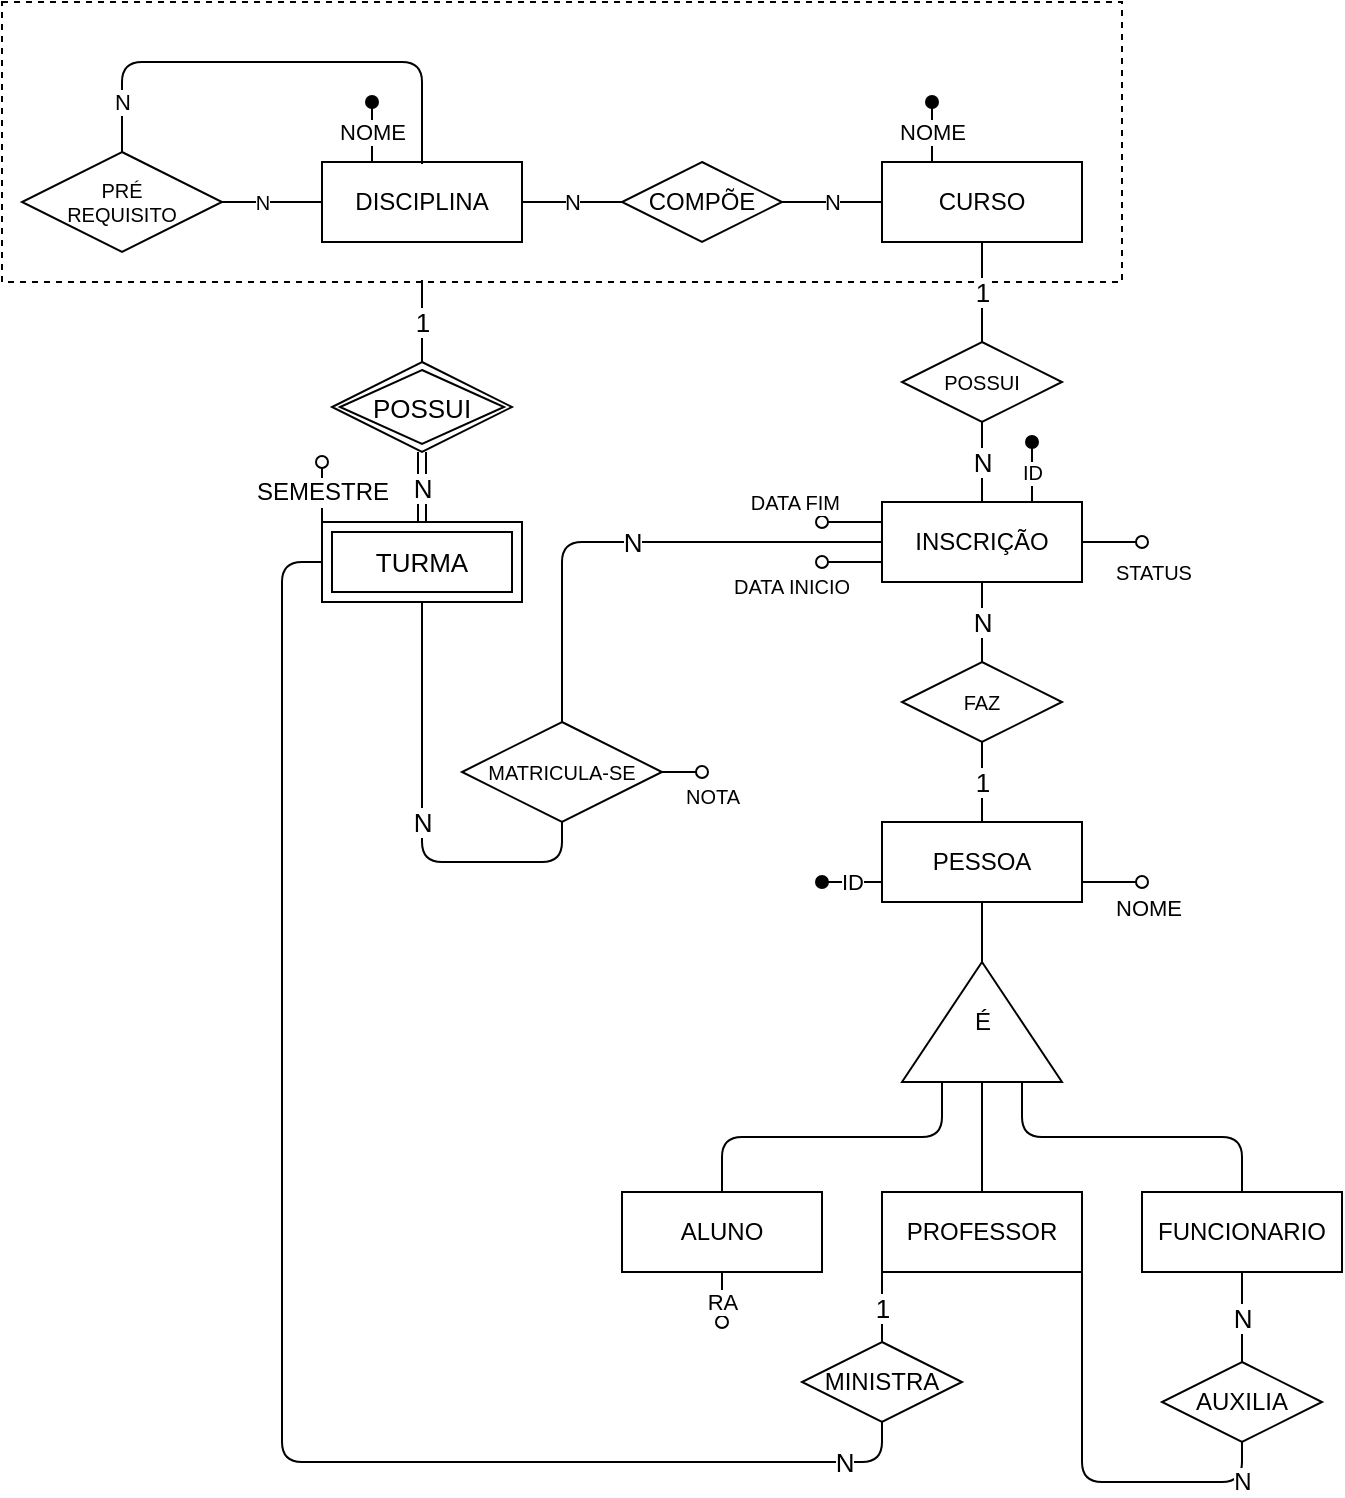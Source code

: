 <mxfile version="14.4.3" type="device"><diagram id="D91rF5TIEIkQhPpif061" name="Página-1"><mxGraphModel dx="1601" dy="694" grid="1" gridSize="10" guides="1" tooltips="1" connect="1" arrows="1" fold="1" page="1" pageScale="1" pageWidth="827" pageHeight="1169" math="0" shadow="0"><root><mxCell id="0"/><mxCell id="1" parent="0"/><mxCell id="q0ra-G_2j5BbIFWqJie2-94" value="" style="whiteSpace=wrap;html=1;fontSize=10;fillColor=none;dashed=1;" parent="1" vertex="1"><mxGeometry x="-50" y="50" width="560" height="140" as="geometry"/></mxCell><mxCell id="q0ra-G_2j5BbIFWqJie2-41" value="" style="group;" parent="1" vertex="1" connectable="0"><mxGeometry x="390" y="100" width="100" height="70" as="geometry"/></mxCell><mxCell id="q0ra-G_2j5BbIFWqJie2-40" value="NOME" style="edgeStyle=orthogonalEdgeStyle;orthogonalLoop=1;jettySize=auto;html=1;exitX=0.25;exitY=0;exitDx=0;exitDy=0;endArrow=oval;endFill=1;" parent="q0ra-G_2j5BbIFWqJie2-41" source="q0ra-G_2j5BbIFWqJie2-2" edge="1"><mxGeometry relative="1" as="geometry"><mxPoint x="25" as="targetPoint"/></mxGeometry></mxCell><mxCell id="q0ra-G_2j5BbIFWqJie2-2" value="CURSO" style="whiteSpace=wrap;html=1;align=center;" parent="q0ra-G_2j5BbIFWqJie2-41" vertex="1"><mxGeometry y="30" width="100" height="40" as="geometry"/></mxCell><mxCell id="q0ra-G_2j5BbIFWqJie2-45" value="COMPÕE" style="shape=rhombus;perimeter=rhombusPerimeter;whiteSpace=wrap;html=1;align=center;" parent="1" vertex="1"><mxGeometry x="260" y="130" width="80" height="40" as="geometry"/></mxCell><mxCell id="q0ra-G_2j5BbIFWqJie2-48" value="N" style="edgeStyle=orthogonalEdgeStyle;orthogonalLoop=1;jettySize=auto;html=1;endArrow=none;endFill=0;" parent="1" source="q0ra-G_2j5BbIFWqJie2-2" target="q0ra-G_2j5BbIFWqJie2-45" edge="1"><mxGeometry relative="1" as="geometry"/></mxCell><mxCell id="q0ra-G_2j5BbIFWqJie2-49" value="N" style="edgeStyle=orthogonalEdgeStyle;orthogonalLoop=1;jettySize=auto;html=1;endArrow=none;endFill=0;" parent="1" source="q0ra-G_2j5BbIFWqJie2-1" target="q0ra-G_2j5BbIFWqJie2-45" edge="1"><mxGeometry relative="1" as="geometry"/></mxCell><mxCell id="q0ra-G_2j5BbIFWqJie2-56" value="" style="group;" parent="1" vertex="1" connectable="0"><mxGeometry x="260" y="460" width="360" height="225" as="geometry"/></mxCell><mxCell id="q0ra-G_2j5BbIFWqJie2-5" value="PROFESSOR&lt;span style=&quot;color: rgba(0 , 0 , 0 , 0) ; font-family: monospace ; font-size: 0px&quot;&gt;%3CmxGraphModel%3E%3Croot%3E%3CmxCell%20id%3D%220%22%2F%3E%3CmxCell%20id%3D%221%22%20parent%3D%220%22%2F%3E%3CmxCell%20id%3D%222%22%20value%3D%22ALUNO%22%20style%3D%22whiteSpace%3Dwrap%3Bhtml%3D1%3Balign%3Dcenter%3B%22%20vertex%3D%221%22%20parent%3D%221%22%3E%3CmxGeometry%20x%3D%22400%22%20y%3D%22340%22%20width%3D%22100%22%20height%3D%2240%22%20as%3D%22geometry%22%2F%3E%3C%2FmxCell%3E%3C%2Froot%3E%3C%2FmxGraphModel%3E&lt;/span&gt;" style="whiteSpace=wrap;html=1;align=center;" parent="q0ra-G_2j5BbIFWqJie2-56" vertex="1"><mxGeometry x="130" y="185" width="100" height="40" as="geometry"/></mxCell><mxCell id="q0ra-G_2j5BbIFWqJie2-6" value="FUNCIONARIO" style="whiteSpace=wrap;html=1;align=center;" parent="q0ra-G_2j5BbIFWqJie2-56" vertex="1"><mxGeometry x="260" y="185" width="100" height="40" as="geometry"/></mxCell><mxCell id="q0ra-G_2j5BbIFWqJie2-33" value="" style="group;" parent="q0ra-G_2j5BbIFWqJie2-56" vertex="1" connectable="0"><mxGeometry y="155" width="100" height="70" as="geometry"/></mxCell><mxCell id="q0ra-G_2j5BbIFWqJie2-31" value="RA" style="edgeStyle=orthogonalEdgeStyle;orthogonalLoop=1;jettySize=auto;html=1;exitX=0.5;exitY=1;exitDx=0;exitDy=0;endArrow=oval;endFill=0;verticalAlign=middle;" parent="q0ra-G_2j5BbIFWqJie2-33" source="q0ra-G_2j5BbIFWqJie2-4" edge="1"><mxGeometry x="0.556" relative="1" as="geometry"><mxPoint x="50" y="95" as="targetPoint"/><Array as="points"><mxPoint x="50" y="60"/></Array><mxPoint as="offset"/></mxGeometry></mxCell><mxCell id="q0ra-G_2j5BbIFWqJie2-4" value="ALUNO" style="whiteSpace=wrap;html=1;align=center;" parent="q0ra-G_2j5BbIFWqJie2-33" vertex="1"><mxGeometry y="30" width="100" height="40" as="geometry"/></mxCell><mxCell id="q0ra-G_2j5BbIFWqJie2-34" style="edgeStyle=orthogonalEdgeStyle;orthogonalLoop=1;jettySize=auto;html=1;exitX=0;exitY=0.5;exitDx=0;exitDy=0;entryX=0.5;entryY=0;entryDx=0;entryDy=0;endArrow=none;endFill=0;" parent="q0ra-G_2j5BbIFWqJie2-56" source="q0ra-G_2j5BbIFWqJie2-8" target="q0ra-G_2j5BbIFWqJie2-5" edge="1"><mxGeometry relative="1" as="geometry"/></mxCell><mxCell id="q0ra-G_2j5BbIFWqJie2-16" value="" style="group;rotation=0;" parent="q0ra-G_2j5BbIFWqJie2-56" vertex="1" connectable="0"><mxGeometry x="140" y="70" width="80" height="60" as="geometry"/></mxCell><mxCell id="q0ra-G_2j5BbIFWqJie2-8" value="" style="triangle;whiteSpace=wrap;html=1;rotation=-90;" parent="q0ra-G_2j5BbIFWqJie2-16" vertex="1"><mxGeometry x="10" y="-10" width="60" height="80" as="geometry"/></mxCell><mxCell id="q0ra-G_2j5BbIFWqJie2-14" value="É" style="text;html=1;align=center;verticalAlign=middle;resizable=0;points=[];autosize=1;rotation=0;" parent="q0ra-G_2j5BbIFWqJie2-16" vertex="1"><mxGeometry x="30" y="20" width="20" height="20" as="geometry"/></mxCell><mxCell id="q0ra-G_2j5BbIFWqJie2-29" style="edgeStyle=orthogonalEdgeStyle;orthogonalLoop=1;jettySize=auto;html=1;exitX=0.5;exitY=0;exitDx=0;exitDy=0;entryX=0;entryY=0.75;entryDx=0;entryDy=0;endArrow=none;endFill=0;" parent="q0ra-G_2j5BbIFWqJie2-56" source="q0ra-G_2j5BbIFWqJie2-6" target="q0ra-G_2j5BbIFWqJie2-8" edge="1"><mxGeometry relative="1" as="geometry"/></mxCell><mxCell id="q0ra-G_2j5BbIFWqJie2-30" style="edgeStyle=orthogonalEdgeStyle;orthogonalLoop=1;jettySize=auto;html=1;exitX=0.5;exitY=0;exitDx=0;exitDy=0;entryX=0;entryY=0.25;entryDx=0;entryDy=0;endArrow=none;endFill=0;" parent="q0ra-G_2j5BbIFWqJie2-56" source="q0ra-G_2j5BbIFWqJie2-4" target="q0ra-G_2j5BbIFWqJie2-8" edge="1"><mxGeometry relative="1" as="geometry"/></mxCell><mxCell id="q0ra-G_2j5BbIFWqJie2-9" value="" style="edgeStyle=orthogonalEdgeStyle;orthogonalLoop=1;jettySize=auto;html=1;endArrow=none;endFill=0;" parent="q0ra-G_2j5BbIFWqJie2-56" source="q0ra-G_2j5BbIFWqJie2-8" target="q0ra-G_2j5BbIFWqJie2-3" edge="1"><mxGeometry x="190" y="455" as="geometry"/></mxCell><mxCell id="q0ra-G_2j5BbIFWqJie2-55" value="" style="group;" parent="q0ra-G_2j5BbIFWqJie2-56" vertex="1" connectable="0"><mxGeometry x="100" width="160" height="40" as="geometry"/></mxCell><mxCell id="q0ra-G_2j5BbIFWqJie2-18" value="ID" style="edgeStyle=orthogonalEdgeStyle;orthogonalLoop=1;jettySize=auto;html=1;exitX=0;exitY=0.75;exitDx=0;exitDy=0;endArrow=oval;endFill=1;" parent="q0ra-G_2j5BbIFWqJie2-55" source="q0ra-G_2j5BbIFWqJie2-3" edge="1"><mxGeometry x="30" y="-30" as="geometry"><mxPoint y="30" as="targetPoint"/></mxGeometry></mxCell><mxCell id="q0ra-G_2j5BbIFWqJie2-22" value="NOME" style="edgeStyle=orthogonalEdgeStyle;orthogonalLoop=1;jettySize=auto;html=1;exitX=1;exitY=0.75;exitDx=0;exitDy=0;endArrow=oval;endFill=0;labelPosition=right;verticalLabelPosition=bottom;align=left;verticalAlign=top;" parent="q0ra-G_2j5BbIFWqJie2-55" source="q0ra-G_2j5BbIFWqJie2-3" edge="1"><mxGeometry x="30" y="-30" as="geometry"><mxPoint x="160" y="30" as="targetPoint"/></mxGeometry></mxCell><mxCell id="q0ra-G_2j5BbIFWqJie2-3" value="PESSOA" style="whiteSpace=wrap;html=1;align=center;" parent="q0ra-G_2j5BbIFWqJie2-55" vertex="1"><mxGeometry x="30" width="100" height="40" as="geometry"/></mxCell><mxCell id="q0ra-G_2j5BbIFWqJie2-82" value="" style="group;" parent="1" vertex="1" connectable="0"><mxGeometry x="-40" y="80" width="250" height="95" as="geometry"/></mxCell><mxCell id="q0ra-G_2j5BbIFWqJie2-39" value="" style="group;" parent="q0ra-G_2j5BbIFWqJie2-82" vertex="1" connectable="0"><mxGeometry x="150" y="20" width="100" height="70" as="geometry"/></mxCell><mxCell id="q0ra-G_2j5BbIFWqJie2-37" value="NOME" style="edgeStyle=orthogonalEdgeStyle;orthogonalLoop=1;jettySize=auto;html=1;exitX=0.25;exitY=0;exitDx=0;exitDy=0;endArrow=oval;endFill=1;" parent="q0ra-G_2j5BbIFWqJie2-39" source="q0ra-G_2j5BbIFWqJie2-1" edge="1"><mxGeometry relative="1" as="geometry"><mxPoint x="25" as="targetPoint"/></mxGeometry></mxCell><mxCell id="q0ra-G_2j5BbIFWqJie2-1" value="DISCIPLINA" style="whiteSpace=wrap;html=1;align=center;" parent="q0ra-G_2j5BbIFWqJie2-39" vertex="1"><mxGeometry y="30" width="100" height="40" as="geometry"/></mxCell><mxCell id="q0ra-G_2j5BbIFWqJie2-79" value="N" style="edgeStyle=orthogonalEdgeStyle;orthogonalLoop=1;jettySize=auto;html=1;exitX=0.5;exitY=0;exitDx=0;exitDy=0;endArrow=none;endFill=0;" parent="q0ra-G_2j5BbIFWqJie2-82" source="q0ra-G_2j5BbIFWqJie2-50" edge="1"><mxGeometry as="geometry"><mxPoint x="200" y="51" as="targetPoint"/><Array as="points"><mxPoint x="50"/><mxPoint x="200"/><mxPoint x="200" y="51"/></Array><mxPoint x="-75" y="-28" as="offset"/></mxGeometry></mxCell><mxCell id="q0ra-G_2j5BbIFWqJie2-50" value="PRÉ&lt;br style=&quot;font-size: 10px;&quot;&gt;REQUISITO" style="shape=rhombus;perimeter=rhombusPerimeter;whiteSpace=wrap;html=1;align=center;fontSize=10;" parent="q0ra-G_2j5BbIFWqJie2-82" vertex="1"><mxGeometry y="45" width="100" height="50" as="geometry"/></mxCell><mxCell id="q0ra-G_2j5BbIFWqJie2-51" value="N" style="edgeStyle=orthogonalEdgeStyle;orthogonalLoop=1;jettySize=auto;html=1;endArrow=none;endFill=0;fontSize=10;" parent="q0ra-G_2j5BbIFWqJie2-82" source="q0ra-G_2j5BbIFWqJie2-1" target="q0ra-G_2j5BbIFWqJie2-50" edge="1"><mxGeometry as="geometry"><mxPoint x="-5" as="offset"/></mxGeometry></mxCell><mxCell id="clwCPCD7B6CQgZt5m49x-1" value="N" style="edgeStyle=orthogonalEdgeStyle;orthogonalLoop=1;jettySize=auto;html=1;exitX=0.5;exitY=1;exitDx=0;exitDy=0;entryX=0.5;entryY=1;entryDx=0;entryDy=0;endArrow=none;endFill=0;fontSize=13;" edge="1" parent="1" source="q0ra-G_2j5BbIFWqJie2-85" target="clwCPCD7B6CQgZt5m49x-19"><mxGeometry relative="1" as="geometry"><mxPoint x="160" y="340" as="targetPoint"/></mxGeometry></mxCell><mxCell id="clwCPCD7B6CQgZt5m49x-12" value="NOTA" style="edgeStyle=orthogonalEdgeStyle;rounded=0;orthogonalLoop=1;jettySize=auto;html=1;exitX=1;exitY=0.5;exitDx=0;exitDy=0;endArrow=oval;endFill=0;fontSize=10;labelPosition=right;verticalLabelPosition=bottom;align=left;verticalAlign=top;" edge="1" parent="1" source="q0ra-G_2j5BbIFWqJie2-85"><mxGeometry relative="1" as="geometry"><mxPoint x="300" y="435" as="targetPoint"/></mxGeometry></mxCell><mxCell id="q0ra-G_2j5BbIFWqJie2-85" value="MATRICULA-SE" style="shape=rhombus;perimeter=rhombusPerimeter;whiteSpace=wrap;html=1;align=center;fontSize=10;" parent="1" vertex="1"><mxGeometry x="180" y="410" width="100" height="50" as="geometry"/></mxCell><mxCell id="q0ra-G_2j5BbIFWqJie2-89" value="N" style="edgeStyle=orthogonalEdgeStyle;orthogonalLoop=1;jettySize=auto;html=1;endArrow=none;endFill=0;fontSize=13;exitX=0;exitY=0.5;exitDx=0;exitDy=0;strokeWidth=1;" parent="1" source="clwCPCD7B6CQgZt5m49x-2" target="q0ra-G_2j5BbIFWqJie2-85" edge="1"><mxGeometry relative="1" as="geometry"/></mxCell><mxCell id="q0ra-G_2j5BbIFWqJie2-98" value="1" style="edgeStyle=orthogonalEdgeStyle;orthogonalLoop=1;jettySize=auto;html=1;exitX=0.5;exitY=0;exitDx=0;exitDy=0;entryX=0;entryY=1;entryDx=0;entryDy=0;endArrow=none;endFill=0;fontSize=13;" parent="1" source="q0ra-G_2j5BbIFWqJie2-97" target="q0ra-G_2j5BbIFWqJie2-5" edge="1"><mxGeometry relative="1" as="geometry"/></mxCell><mxCell id="q0ra-G_2j5BbIFWqJie2-99" value="N" style="edgeStyle=orthogonalEdgeStyle;orthogonalLoop=1;jettySize=auto;html=1;exitX=0.5;exitY=1;exitDx=0;exitDy=0;endArrow=none;endFill=0;fontSize=13;entryX=0;entryY=0.5;entryDx=0;entryDy=0;" parent="1" source="q0ra-G_2j5BbIFWqJie2-97" target="clwCPCD7B6CQgZt5m49x-19" edge="1"><mxGeometry x="-0.9" relative="1" as="geometry"><mxPoint x="90" y="320" as="targetPoint"/><Array as="points"><mxPoint x="390" y="780"/><mxPoint x="90" y="780"/><mxPoint x="90" y="330"/></Array><mxPoint as="offset"/></mxGeometry></mxCell><mxCell id="q0ra-G_2j5BbIFWqJie2-97" value="MINISTRA" style="shape=rhombus;perimeter=rhombusPerimeter;whiteSpace=wrap;html=1;align=center;fontSize=12;" parent="1" vertex="1"><mxGeometry x="350" y="720" width="80" height="40" as="geometry"/></mxCell><mxCell id="q0ra-G_2j5BbIFWqJie2-102" value="N" style="edgeStyle=orthogonalEdgeStyle;orthogonalLoop=1;jettySize=auto;html=1;exitX=0.5;exitY=1;exitDx=0;exitDy=0;entryX=1;entryY=1;entryDx=0;entryDy=0;endArrow=none;endFill=0;fontSize=12;" parent="1" source="q0ra-G_2j5BbIFWqJie2-100" target="q0ra-G_2j5BbIFWqJie2-5" edge="1"><mxGeometry x="-0.805" relative="1" as="geometry"><mxPoint as="offset"/></mxGeometry></mxCell><mxCell id="q0ra-G_2j5BbIFWqJie2-100" value="AUXILIA" style="shape=rhombus;perimeter=rhombusPerimeter;whiteSpace=wrap;html=1;align=center;fontSize=12;" parent="1" vertex="1"><mxGeometry x="530" y="730" width="80" height="40" as="geometry"/></mxCell><mxCell id="q0ra-G_2j5BbIFWqJie2-101" value="N" style="edgeStyle=orthogonalEdgeStyle;orthogonalLoop=1;jettySize=auto;html=1;endArrow=none;endFill=0;fontSize=13;" parent="1" source="q0ra-G_2j5BbIFWqJie2-6" target="q0ra-G_2j5BbIFWqJie2-100" edge="1"><mxGeometry relative="1" as="geometry"/></mxCell><mxCell id="clwCPCD7B6CQgZt5m49x-4" value="N" style="edgeStyle=orthogonalEdgeStyle;orthogonalLoop=1;jettySize=auto;html=1;endArrow=none;endFill=0;fontSize=13;" edge="1" parent="1" source="clwCPCD7B6CQgZt5m49x-2" target="clwCPCD7B6CQgZt5m49x-3"><mxGeometry relative="1" as="geometry"/></mxCell><mxCell id="clwCPCD7B6CQgZt5m49x-8" value="N" style="edgeStyle=orthogonalEdgeStyle;orthogonalLoop=1;jettySize=auto;html=1;endArrow=none;endFill=0;fontSize=13;" edge="1" parent="1" source="clwCPCD7B6CQgZt5m49x-2" target="clwCPCD7B6CQgZt5m49x-6"><mxGeometry relative="1" as="geometry"/></mxCell><mxCell id="clwCPCD7B6CQgZt5m49x-9" value="&lt;font style=&quot;font-size: 10px&quot;&gt;STATUS&lt;/font&gt;" style="edgeStyle=orthogonalEdgeStyle;orthogonalLoop=1;jettySize=auto;html=1;exitX=1;exitY=0.5;exitDx=0;exitDy=0;endArrow=oval;endFill=0;fontSize=13;labelPosition=right;verticalLabelPosition=bottom;align=left;verticalAlign=top;" edge="1" parent="1" source="clwCPCD7B6CQgZt5m49x-2"><mxGeometry relative="1" as="geometry"><mxPoint x="520" y="320" as="targetPoint"/></mxGeometry></mxCell><mxCell id="clwCPCD7B6CQgZt5m49x-10" value="DATA INICIO" style="edgeStyle=orthogonalEdgeStyle;orthogonalLoop=1;jettySize=auto;html=1;exitX=0;exitY=0.75;exitDx=0;exitDy=0;endArrow=oval;endFill=0;fontSize=10;labelPosition=left;verticalLabelPosition=bottom;align=right;verticalAlign=top;" edge="1" parent="1" source="clwCPCD7B6CQgZt5m49x-2"><mxGeometry relative="1" as="geometry"><mxPoint x="360" y="330" as="targetPoint"/></mxGeometry></mxCell><mxCell id="clwCPCD7B6CQgZt5m49x-11" value="DATA FIM" style="edgeStyle=orthogonalEdgeStyle;orthogonalLoop=1;jettySize=auto;html=1;exitX=0;exitY=0.25;exitDx=0;exitDy=0;endArrow=oval;endFill=0;fontSize=10;labelPosition=left;verticalLabelPosition=top;align=right;verticalAlign=middle;" edge="1" parent="1" source="clwCPCD7B6CQgZt5m49x-2"><mxGeometry x="0.333" y="-10" relative="1" as="geometry"><mxPoint x="360" y="310" as="targetPoint"/><mxPoint as="offset"/></mxGeometry></mxCell><mxCell id="clwCPCD7B6CQgZt5m49x-15" value="ID" style="edgeStyle=orthogonalEdgeStyle;rounded=0;orthogonalLoop=1;jettySize=auto;html=1;exitX=0.75;exitY=0;exitDx=0;exitDy=0;endArrow=oval;endFill=1;fontSize=10;" edge="1" parent="1" source="clwCPCD7B6CQgZt5m49x-2"><mxGeometry relative="1" as="geometry"><mxPoint x="465" y="270" as="targetPoint"/></mxGeometry></mxCell><mxCell id="clwCPCD7B6CQgZt5m49x-2" value="INSCRIÇÃO" style="whiteSpace=wrap;html=1;align=center;" vertex="1" parent="1"><mxGeometry x="390" y="300" width="100" height="40" as="geometry"/></mxCell><mxCell id="clwCPCD7B6CQgZt5m49x-3" value="FAZ" style="shape=rhombus;perimeter=rhombusPerimeter;whiteSpace=wrap;html=1;align=center;fontSize=10;" vertex="1" parent="1"><mxGeometry x="400" y="380" width="80" height="40" as="geometry"/></mxCell><mxCell id="clwCPCD7B6CQgZt5m49x-5" value="1" style="edgeStyle=orthogonalEdgeStyle;orthogonalLoop=1;jettySize=auto;html=1;endArrow=none;endFill=0;fontSize=13;" edge="1" parent="1" source="q0ra-G_2j5BbIFWqJie2-3" target="clwCPCD7B6CQgZt5m49x-3"><mxGeometry relative="1" as="geometry"/></mxCell><mxCell id="clwCPCD7B6CQgZt5m49x-6" value="POSSUI" style="shape=rhombus;perimeter=rhombusPerimeter;whiteSpace=wrap;html=1;align=center;fontSize=10;" vertex="1" parent="1"><mxGeometry x="400" y="220" width="80" height="40" as="geometry"/></mxCell><mxCell id="clwCPCD7B6CQgZt5m49x-7" value="1" style="edgeStyle=orthogonalEdgeStyle;orthogonalLoop=1;jettySize=auto;html=1;endArrow=none;endFill=0;fontSize=13;fontStyle=0;" edge="1" parent="1" source="q0ra-G_2j5BbIFWqJie2-2" target="clwCPCD7B6CQgZt5m49x-6"><mxGeometry relative="1" as="geometry"/></mxCell><mxCell id="clwCPCD7B6CQgZt5m49x-31" value="SEMESTRE" style="edgeStyle=orthogonalEdgeStyle;rounded=0;orthogonalLoop=1;jettySize=auto;html=1;exitX=0;exitY=0;exitDx=0;exitDy=0;endArrow=oval;endFill=0;strokeWidth=1;fontSize=12;" edge="1" parent="1" source="clwCPCD7B6CQgZt5m49x-19"><mxGeometry relative="1" as="geometry"><mxPoint x="110" y="280" as="targetPoint"/></mxGeometry></mxCell><mxCell id="clwCPCD7B6CQgZt5m49x-19" value="TURMA" style="shape=ext;margin=3;double=1;whiteSpace=wrap;html=1;align=center;fontSize=13;" vertex="1" parent="1"><mxGeometry x="110" y="310" width="100" height="40" as="geometry"/></mxCell><mxCell id="clwCPCD7B6CQgZt5m49x-27" value="N" style="edgeStyle=orthogonalEdgeStyle;rounded=0;orthogonalLoop=1;jettySize=auto;html=1;endArrow=none;endFill=0;strokeWidth=1;fontSize=13;shape=link;" edge="1" parent="1" source="clwCPCD7B6CQgZt5m49x-25" target="clwCPCD7B6CQgZt5m49x-19"><mxGeometry relative="1" as="geometry"/></mxCell><mxCell id="clwCPCD7B6CQgZt5m49x-30" value="1" style="edgeStyle=orthogonalEdgeStyle;rounded=0;orthogonalLoop=1;jettySize=auto;html=1;exitX=0.5;exitY=0;exitDx=0;exitDy=0;entryX=0.375;entryY=0.993;entryDx=0;entryDy=0;entryPerimeter=0;endArrow=none;endFill=0;strokeWidth=1;fontSize=13;" edge="1" parent="1" source="clwCPCD7B6CQgZt5m49x-25" target="q0ra-G_2j5BbIFWqJie2-94"><mxGeometry relative="1" as="geometry"/></mxCell><mxCell id="clwCPCD7B6CQgZt5m49x-25" value="POSSUI" style="shape=rhombus;double=1;perimeter=rhombusPerimeter;whiteSpace=wrap;html=1;align=center;fontSize=13;" vertex="1" parent="1"><mxGeometry x="115" y="230" width="90" height="45" as="geometry"/></mxCell></root></mxGraphModel></diagram></mxfile>